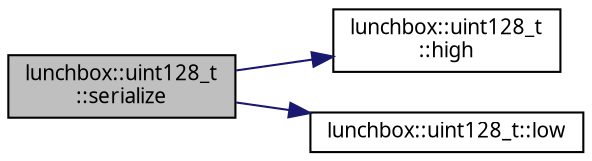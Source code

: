 digraph "lunchbox::uint128_t::serialize"
{
  edge [fontname="Sans",fontsize="10",labelfontname="Sans",labelfontsize="10"];
  node [fontname="Sans",fontsize="10",shape=record];
  rankdir="LR";
  Node1 [label="lunchbox::uint128_t\l::serialize",height=0.2,width=0.4,color="black", fillcolor="grey75", style="filled" fontcolor="black"];
  Node1 -> Node2 [color="midnightblue",fontsize="10",style="solid",fontname="Sans"];
  Node2 [label="lunchbox::uint128_t\l::high",height=0.2,width=0.4,color="black", fillcolor="white", style="filled",URL="$classlunchbox_1_1uint128__t.html#a713b4cdae102f0a855da82a52ec34c99"];
  Node1 -> Node3 [color="midnightblue",fontsize="10",style="solid",fontname="Sans"];
  Node3 [label="lunchbox::uint128_t::low",height=0.2,width=0.4,color="black", fillcolor="white", style="filled",URL="$classlunchbox_1_1uint128__t.html#ad523173c8e420c6f56e00cf957526479"];
}
